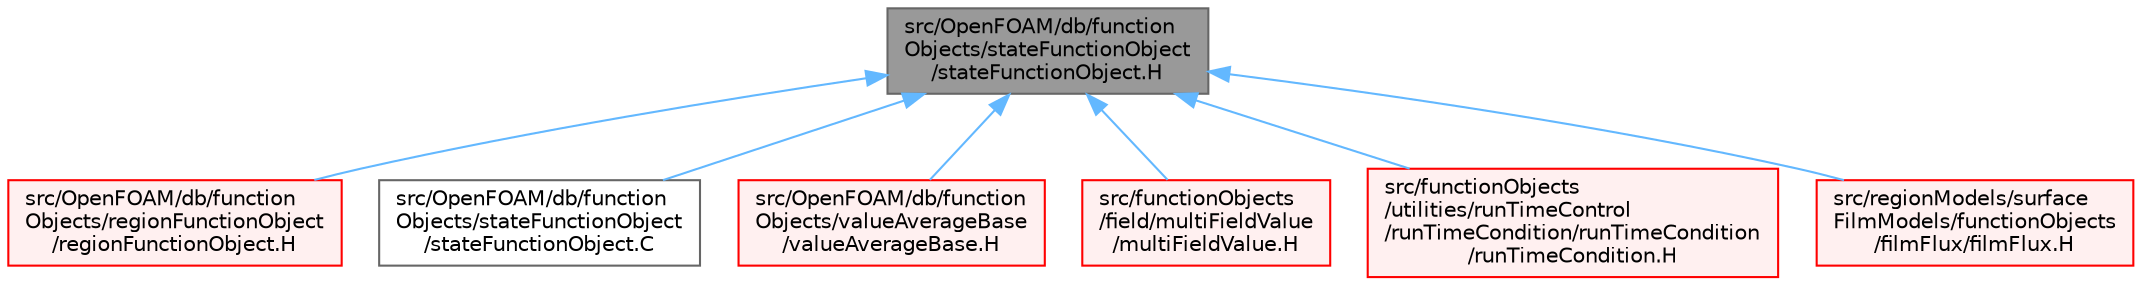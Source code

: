 digraph "src/OpenFOAM/db/functionObjects/stateFunctionObject/stateFunctionObject.H"
{
 // LATEX_PDF_SIZE
  bgcolor="transparent";
  edge [fontname=Helvetica,fontsize=10,labelfontname=Helvetica,labelfontsize=10];
  node [fontname=Helvetica,fontsize=10,shape=box,height=0.2,width=0.4];
  Node1 [id="Node000001",label="src/OpenFOAM/db/function\lObjects/stateFunctionObject\l/stateFunctionObject.H",height=0.2,width=0.4,color="gray40", fillcolor="grey60", style="filled", fontcolor="black",tooltip=" "];
  Node1 -> Node2 [id="edge1_Node000001_Node000002",dir="back",color="steelblue1",style="solid",tooltip=" "];
  Node2 [id="Node000002",label="src/OpenFOAM/db/function\lObjects/regionFunctionObject\l/regionFunctionObject.H",height=0.2,width=0.4,color="red", fillcolor="#FFF0F0", style="filled",URL="$regionFunctionObject_8H.html",tooltip=" "];
  Node1 -> Node259 [id="edge2_Node000001_Node000259",dir="back",color="steelblue1",style="solid",tooltip=" "];
  Node259 [id="Node000259",label="src/OpenFOAM/db/function\lObjects/stateFunctionObject\l/stateFunctionObject.C",height=0.2,width=0.4,color="grey40", fillcolor="white", style="filled",URL="$stateFunctionObject_8C.html",tooltip=" "];
  Node1 -> Node260 [id="edge3_Node000001_Node000260",dir="back",color="steelblue1",style="solid",tooltip=" "];
  Node260 [id="Node000260",label="src/OpenFOAM/db/function\lObjects/valueAverageBase\l/valueAverageBase.H",height=0.2,width=0.4,color="red", fillcolor="#FFF0F0", style="filled",URL="$valueAverageBase_8H.html",tooltip=" "];
  Node1 -> Node264 [id="edge4_Node000001_Node000264",dir="back",color="steelblue1",style="solid",tooltip=" "];
  Node264 [id="Node000264",label="src/functionObjects\l/field/multiFieldValue\l/multiFieldValue.H",height=0.2,width=0.4,color="red", fillcolor="#FFF0F0", style="filled",URL="$multiFieldValue_8H.html",tooltip=" "];
  Node1 -> Node266 [id="edge5_Node000001_Node000266",dir="back",color="steelblue1",style="solid",tooltip=" "];
  Node266 [id="Node000266",label="src/functionObjects\l/utilities/runTimeControl\l/runTimeCondition/runTimeCondition\l/runTimeCondition.H",height=0.2,width=0.4,color="red", fillcolor="#FFF0F0", style="filled",URL="$runTimeCondition_8H.html",tooltip=" "];
  Node1 -> Node281 [id="edge6_Node000001_Node000281",dir="back",color="steelblue1",style="solid",tooltip=" "];
  Node281 [id="Node000281",label="src/regionModels/surface\lFilmModels/functionObjects\l/filmFlux/filmFlux.H",height=0.2,width=0.4,color="red", fillcolor="#FFF0F0", style="filled",URL="$filmFlux_8H.html",tooltip=" "];
}
